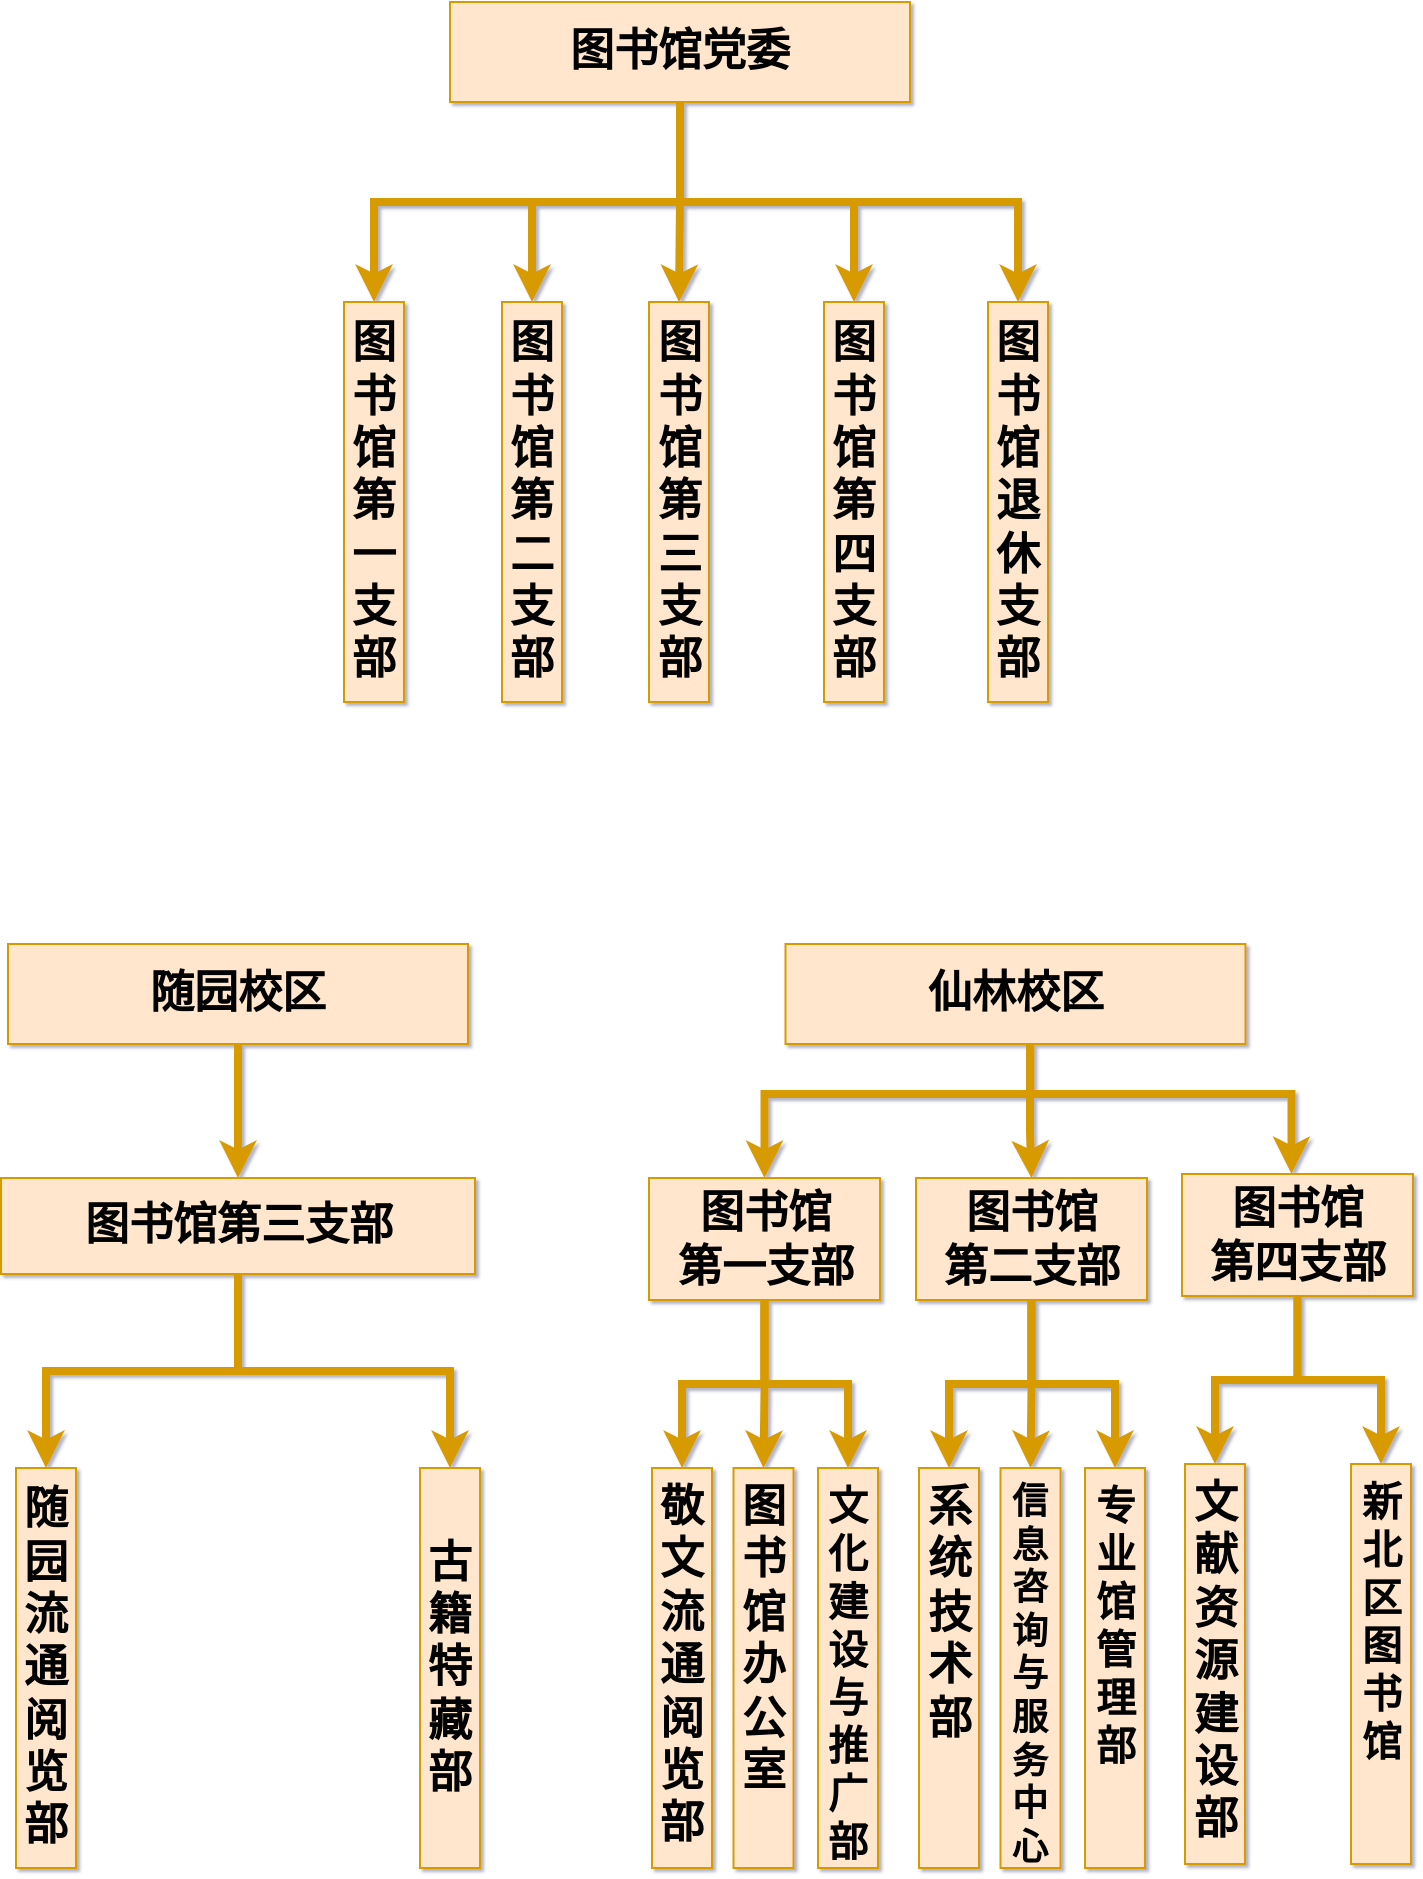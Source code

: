 <mxfile version="17.4.6" type="github">
  <diagram id="OqNRYARwi0OO5pbd3fXT" name="Page-1">
    <mxGraphModel dx="1422" dy="914" grid="0" gridSize="10" guides="1" tooltips="1" connect="1" arrows="1" fold="1" page="1" pageScale="1" pageWidth="827" pageHeight="1169" background="none" math="0" shadow="1">
      <root>
        <mxCell id="0" />
        <mxCell id="1" parent="0" />
        <mxCell id="uOsbefwq3MWyIZOblxYZ-1" value="图书馆党委" style="rounded=0;whiteSpace=wrap;html=1;fillColor=#ffe6cc;strokeColor=#d79b00;fontStyle=1;fontSize=22;" vertex="1" parent="1">
          <mxGeometry x="294" y="200" width="230" height="50" as="geometry" />
        </mxCell>
        <mxCell id="uOsbefwq3MWyIZOblxYZ-4" value="" style="endArrow=none;html=1;rounded=0;fontSize=22;entryX=0.5;entryY=1;entryDx=0;entryDy=0;strokeWidth=4;fillColor=#ffe6cc;strokeColor=#d79b00;" edge="1" parent="1" target="uOsbefwq3MWyIZOblxYZ-1">
          <mxGeometry width="50" height="50" relative="1" as="geometry">
            <mxPoint x="409" y="300" as="sourcePoint" />
            <mxPoint x="444" y="240" as="targetPoint" />
          </mxGeometry>
        </mxCell>
        <mxCell id="uOsbefwq3MWyIZOblxYZ-7" value="图书馆第一支部" style="rounded=0;whiteSpace=wrap;html=1;fillColor=#ffe6cc;strokeColor=#d79b00;fontStyle=1;fontSize=22;" vertex="1" parent="1">
          <mxGeometry x="241" y="350" width="30" height="200" as="geometry" />
        </mxCell>
        <mxCell id="uOsbefwq3MWyIZOblxYZ-8" value="图书馆第二支部" style="rounded=0;whiteSpace=wrap;html=1;fillColor=#ffe6cc;strokeColor=#d79b00;fontStyle=1;fontSize=22;" vertex="1" parent="1">
          <mxGeometry x="320" y="350" width="30" height="200" as="geometry" />
        </mxCell>
        <mxCell id="uOsbefwq3MWyIZOblxYZ-9" value="图书馆第三支部" style="rounded=0;whiteSpace=wrap;html=1;fillColor=#ffe6cc;strokeColor=#d79b00;fontStyle=1;fontSize=22;" vertex="1" parent="1">
          <mxGeometry x="393.5" y="350" width="30" height="200" as="geometry" />
        </mxCell>
        <mxCell id="uOsbefwq3MWyIZOblxYZ-10" value="图书馆第四支部" style="rounded=0;whiteSpace=wrap;html=1;fillColor=#ffe6cc;strokeColor=#d79b00;fontStyle=1;fontSize=22;" vertex="1" parent="1">
          <mxGeometry x="481" y="350" width="30" height="200" as="geometry" />
        </mxCell>
        <mxCell id="uOsbefwq3MWyIZOblxYZ-11" value="图书馆退休支部" style="rounded=0;whiteSpace=wrap;html=1;fillColor=#ffe6cc;strokeColor=#d79b00;fontStyle=1;fontSize=22;" vertex="1" parent="1">
          <mxGeometry x="563" y="350" width="30" height="200" as="geometry" />
        </mxCell>
        <mxCell id="uOsbefwq3MWyIZOblxYZ-12" value="" style="endArrow=none;html=1;rounded=0;fontSize=22;strokeWidth=4;fillColor=#ffe6cc;strokeColor=#d79b00;" edge="1" parent="1">
          <mxGeometry width="50" height="50" relative="1" as="geometry">
            <mxPoint x="254" y="300" as="sourcePoint" />
            <mxPoint x="580" y="300" as="targetPoint" />
          </mxGeometry>
        </mxCell>
        <mxCell id="uOsbefwq3MWyIZOblxYZ-14" value="" style="endArrow=classic;html=1;rounded=0;fontSize=22;strokeWidth=4;entryX=0.5;entryY=0;entryDx=0;entryDy=0;fillColor=#ffe6cc;strokeColor=#d79b00;" edge="1" parent="1" target="uOsbefwq3MWyIZOblxYZ-7">
          <mxGeometry width="50" height="50" relative="1" as="geometry">
            <mxPoint x="256" y="300" as="sourcePoint" />
            <mxPoint x="180" y="310" as="targetPoint" />
          </mxGeometry>
        </mxCell>
        <mxCell id="uOsbefwq3MWyIZOblxYZ-15" value="" style="endArrow=classic;html=1;rounded=0;fontSize=22;strokeWidth=4;entryX=0.5;entryY=0;entryDx=0;entryDy=0;fillColor=#ffe6cc;strokeColor=#d79b00;" edge="1" parent="1" target="uOsbefwq3MWyIZOblxYZ-8">
          <mxGeometry width="50" height="50" relative="1" as="geometry">
            <mxPoint x="335" y="300" as="sourcePoint" />
            <mxPoint x="279" y="410" as="targetPoint" />
          </mxGeometry>
        </mxCell>
        <mxCell id="uOsbefwq3MWyIZOblxYZ-16" value="" style="endArrow=classic;html=1;rounded=0;fontSize=22;strokeWidth=4;entryX=0.5;entryY=0;entryDx=0;entryDy=0;fillColor=#ffe6cc;strokeColor=#d79b00;" edge="1" parent="1" target="uOsbefwq3MWyIZOblxYZ-9">
          <mxGeometry width="50" height="50" relative="1" as="geometry">
            <mxPoint x="409" y="300" as="sourcePoint" />
            <mxPoint x="278" y="420" as="targetPoint" />
          </mxGeometry>
        </mxCell>
        <mxCell id="uOsbefwq3MWyIZOblxYZ-17" value="" style="endArrow=classic;html=1;rounded=0;fontSize=22;strokeWidth=4;entryX=0.5;entryY=0;entryDx=0;entryDy=0;fillColor=#ffe6cc;strokeColor=#d79b00;" edge="1" parent="1" target="uOsbefwq3MWyIZOblxYZ-10">
          <mxGeometry width="50" height="50" relative="1" as="geometry">
            <mxPoint x="496" y="300" as="sourcePoint" />
            <mxPoint x="434.5" y="410" as="targetPoint" />
          </mxGeometry>
        </mxCell>
        <mxCell id="uOsbefwq3MWyIZOblxYZ-18" value="" style="endArrow=classic;html=1;rounded=0;fontSize=22;strokeWidth=4;entryX=0.5;entryY=0;entryDx=0;entryDy=0;fillColor=#ffe6cc;strokeColor=#d79b00;" edge="1" parent="1" target="uOsbefwq3MWyIZOblxYZ-11">
          <mxGeometry width="50" height="50" relative="1" as="geometry">
            <mxPoint x="578" y="300" as="sourcePoint" />
            <mxPoint x="446.5" y="420" as="targetPoint" />
          </mxGeometry>
        </mxCell>
        <mxCell id="uOsbefwq3MWyIZOblxYZ-22" value="随园校区" style="rounded=0;whiteSpace=wrap;html=1;fillColor=#ffe6cc;strokeColor=#d79b00;fontStyle=1;fontSize=22;" vertex="1" parent="1">
          <mxGeometry x="73" y="671" width="230" height="50" as="geometry" />
        </mxCell>
        <mxCell id="uOsbefwq3MWyIZOblxYZ-23" value="" style="endArrow=classic;html=1;rounded=0;fontSize=22;strokeWidth=4;entryX=0.5;entryY=0;entryDx=0;entryDy=0;fillColor=#ffe6cc;strokeColor=#d79b00;" edge="1" parent="1" source="uOsbefwq3MWyIZOblxYZ-22" target="uOsbefwq3MWyIZOblxYZ-24">
          <mxGeometry width="50" height="50" relative="1" as="geometry">
            <mxPoint x="140" y="878" as="sourcePoint" />
            <mxPoint x="188" y="764" as="targetPoint" />
          </mxGeometry>
        </mxCell>
        <mxCell id="uOsbefwq3MWyIZOblxYZ-24" value="图书馆第三支部" style="rounded=0;whiteSpace=wrap;html=1;fillColor=#ffe6cc;strokeColor=#d79b00;fontStyle=1;fontSize=22;" vertex="1" parent="1">
          <mxGeometry x="69.5" y="788" width="237" height="48" as="geometry" />
        </mxCell>
        <mxCell id="uOsbefwq3MWyIZOblxYZ-25" value="随园流通阅览部" style="rounded=0;whiteSpace=wrap;html=1;fillColor=#ffe6cc;strokeColor=#d79b00;fontStyle=1;fontSize=22;" vertex="1" parent="1">
          <mxGeometry x="77" y="933" width="30" height="200" as="geometry" />
        </mxCell>
        <mxCell id="uOsbefwq3MWyIZOblxYZ-27" value="古籍特藏部" style="rounded=0;whiteSpace=wrap;html=1;fillColor=#ffe6cc;strokeColor=#d79b00;fontStyle=1;fontSize=22;" vertex="1" parent="1">
          <mxGeometry x="279" y="933" width="30" height="200" as="geometry" />
        </mxCell>
        <mxCell id="uOsbefwq3MWyIZOblxYZ-32" value="" style="edgeStyle=elbowEdgeStyle;rounded=0;elbow=vertical;html=1;labelBackgroundColor=#ffffff;endArrow=classic;endFill=1;endSize=6;jettySize=auto;orthogonalLoop=1;strokeWidth=4;fontSize=14;exitX=0.5;exitY=1;exitDx=0;exitDy=0;entryX=0.5;entryY=0;entryDx=0;entryDy=0;fillColor=#ffe6cc;strokeColor=#d79b00;" edge="1" parent="1" source="uOsbefwq3MWyIZOblxYZ-24" target="uOsbefwq3MWyIZOblxYZ-25">
          <mxGeometry width="60" height="60" relative="1" as="geometry">
            <mxPoint x="40" y="991" as="sourcePoint" />
            <mxPoint x="100" y="931" as="targetPoint" />
          </mxGeometry>
        </mxCell>
        <mxCell id="uOsbefwq3MWyIZOblxYZ-34" value="" style="edgeStyle=elbowEdgeStyle;rounded=0;elbow=vertical;html=1;labelBackgroundColor=#ffffff;endArrow=classic;endFill=1;endSize=6;jettySize=auto;orthogonalLoop=1;strokeWidth=4;fontSize=14;exitX=0.5;exitY=1;exitDx=0;exitDy=0;entryX=0.5;entryY=0;entryDx=0;entryDy=0;fillColor=#ffe6cc;strokeColor=#d79b00;" edge="1" parent="1" source="uOsbefwq3MWyIZOblxYZ-24" target="uOsbefwq3MWyIZOblxYZ-27">
          <mxGeometry width="60" height="60" relative="1" as="geometry">
            <mxPoint x="198" y="846" as="sourcePoint" />
            <mxPoint x="110" y="941" as="targetPoint" />
          </mxGeometry>
        </mxCell>
        <mxCell id="uOsbefwq3MWyIZOblxYZ-35" value="仙林校区" style="rounded=0;whiteSpace=wrap;html=1;fillColor=#ffe6cc;strokeColor=#d79b00;fontStyle=1;fontSize=22;" vertex="1" parent="1">
          <mxGeometry x="461.75" y="671" width="230" height="50" as="geometry" />
        </mxCell>
        <mxCell id="uOsbefwq3MWyIZOblxYZ-37" value="图书馆&lt;br&gt;第一支部" style="rounded=0;whiteSpace=wrap;html=1;fillColor=#ffe6cc;strokeColor=#d79b00;fontStyle=1;fontSize=22;" vertex="1" parent="1">
          <mxGeometry x="393.5" y="788" width="115.5" height="61" as="geometry" />
        </mxCell>
        <mxCell id="uOsbefwq3MWyIZOblxYZ-40" value="" style="edgeStyle=elbowEdgeStyle;rounded=0;elbow=vertical;html=1;labelBackgroundColor=#ffffff;endArrow=classic;endFill=1;endSize=6;jettySize=auto;orthogonalLoop=1;strokeWidth=4;fontSize=14;exitX=0.5;exitY=1;exitDx=0;exitDy=0;fillColor=#ffe6cc;strokeColor=#d79b00;entryX=0.5;entryY=0;entryDx=0;entryDy=0;" edge="1" parent="1" source="uOsbefwq3MWyIZOblxYZ-37" target="uOsbefwq3MWyIZOblxYZ-42">
          <mxGeometry width="60" height="60" relative="1" as="geometry">
            <mxPoint x="428.75" y="997" as="sourcePoint" />
            <mxPoint x="395" y="927" as="targetPoint" />
          </mxGeometry>
        </mxCell>
        <mxCell id="uOsbefwq3MWyIZOblxYZ-41" value="" style="edgeStyle=elbowEdgeStyle;rounded=0;elbow=vertical;html=1;labelBackgroundColor=#ffffff;endArrow=classic;endFill=1;endSize=6;jettySize=auto;orthogonalLoop=1;strokeWidth=4;fontSize=14;exitX=0.5;exitY=1;exitDx=0;exitDy=0;entryX=0.5;entryY=0;entryDx=0;entryDy=0;fillColor=#ffe6cc;strokeColor=#d79b00;" edge="1" parent="1" source="uOsbefwq3MWyIZOblxYZ-37" target="uOsbefwq3MWyIZOblxYZ-43">
          <mxGeometry width="60" height="60" relative="1" as="geometry">
            <mxPoint x="586.75" y="852" as="sourcePoint" />
            <mxPoint x="682.75" y="912" as="targetPoint" />
            <Array as="points">
              <mxPoint x="461" y="894" />
            </Array>
          </mxGeometry>
        </mxCell>
        <mxCell id="uOsbefwq3MWyIZOblxYZ-42" value="敬文流通阅览部" style="rounded=0;whiteSpace=wrap;html=1;fillColor=#ffe6cc;strokeColor=#d79b00;fontStyle=1;fontSize=22;verticalAlign=top;" vertex="1" parent="1">
          <mxGeometry x="395" y="933" width="30" height="200" as="geometry" />
        </mxCell>
        <mxCell id="uOsbefwq3MWyIZOblxYZ-43" value="图书馆办公室" style="rounded=0;whiteSpace=wrap;html=1;fillColor=#ffe6cc;strokeColor=#d79b00;fontStyle=1;fontSize=22;verticalAlign=top;" vertex="1" parent="1">
          <mxGeometry x="435.75" y="933" width="30" height="200" as="geometry" />
        </mxCell>
        <mxCell id="uOsbefwq3MWyIZOblxYZ-44" value="文化建设与推广部" style="rounded=0;whiteSpace=wrap;html=1;fillColor=#ffe6cc;strokeColor=#d79b00;fontStyle=1;fontSize=20;verticalAlign=top;" vertex="1" parent="1">
          <mxGeometry x="478" y="933" width="30" height="200" as="geometry" />
        </mxCell>
        <mxCell id="uOsbefwq3MWyIZOblxYZ-46" value="" style="edgeStyle=elbowEdgeStyle;rounded=0;elbow=vertical;html=1;labelBackgroundColor=#ffffff;endArrow=classic;endFill=1;endSize=6;jettySize=auto;orthogonalLoop=1;strokeWidth=4;fontSize=14;exitX=0.5;exitY=1;exitDx=0;exitDy=0;entryX=0.5;entryY=0;entryDx=0;entryDy=0;fillColor=#ffe6cc;strokeColor=#d79b00;" edge="1" parent="1" source="uOsbefwq3MWyIZOblxYZ-37" target="uOsbefwq3MWyIZOblxYZ-44">
          <mxGeometry width="60" height="60" relative="1" as="geometry">
            <mxPoint x="461.25" y="859" as="sourcePoint" />
            <mxPoint x="460.75" y="943" as="targetPoint" />
            <Array as="points">
              <mxPoint x="470" y="891" />
            </Array>
          </mxGeometry>
        </mxCell>
        <mxCell id="uOsbefwq3MWyIZOblxYZ-47" value="" style="edgeStyle=elbowEdgeStyle;rounded=0;elbow=vertical;html=1;labelBackgroundColor=#ffffff;endArrow=classic;endFill=1;endSize=6;jettySize=auto;orthogonalLoop=1;strokeWidth=4;fontSize=14;exitX=0.532;exitY=1;exitDx=0;exitDy=0;entryX=0.5;entryY=0;entryDx=0;entryDy=0;fillColor=#ffe6cc;strokeColor=#d79b00;exitPerimeter=0;" edge="1" parent="1" source="uOsbefwq3MWyIZOblxYZ-35" target="uOsbefwq3MWyIZOblxYZ-37">
          <mxGeometry width="60" height="60" relative="1" as="geometry">
            <mxPoint x="461.25" y="840" as="sourcePoint" />
            <mxPoint x="503" y="924" as="targetPoint" />
            <Array as="points">
              <mxPoint x="514" y="746" />
            </Array>
          </mxGeometry>
        </mxCell>
        <mxCell id="uOsbefwq3MWyIZOblxYZ-49" value="图书馆&lt;br&gt;第二支部" style="rounded=0;whiteSpace=wrap;html=1;fillColor=#ffe6cc;strokeColor=#d79b00;fontStyle=1;fontSize=22;" vertex="1" parent="1">
          <mxGeometry x="527" y="788" width="115.5" height="61" as="geometry" />
        </mxCell>
        <mxCell id="uOsbefwq3MWyIZOblxYZ-50" value="" style="edgeStyle=elbowEdgeStyle;rounded=0;elbow=vertical;html=1;labelBackgroundColor=#ffffff;endArrow=classic;endFill=1;endSize=6;jettySize=auto;orthogonalLoop=1;strokeWidth=4;fontSize=14;exitX=0.5;exitY=1;exitDx=0;exitDy=0;fillColor=#ffe6cc;strokeColor=#d79b00;entryX=0.5;entryY=0;entryDx=0;entryDy=0;" edge="1" parent="1" source="uOsbefwq3MWyIZOblxYZ-49" target="uOsbefwq3MWyIZOblxYZ-52">
          <mxGeometry width="60" height="60" relative="1" as="geometry">
            <mxPoint x="562.25" y="997" as="sourcePoint" />
            <mxPoint x="528.5" y="927" as="targetPoint" />
          </mxGeometry>
        </mxCell>
        <mxCell id="uOsbefwq3MWyIZOblxYZ-51" value="" style="edgeStyle=elbowEdgeStyle;rounded=0;elbow=vertical;html=1;labelBackgroundColor=#ffffff;endArrow=classic;endFill=1;endSize=6;jettySize=auto;orthogonalLoop=1;strokeWidth=4;fontSize=14;exitX=0.5;exitY=1;exitDx=0;exitDy=0;entryX=0.5;entryY=0;entryDx=0;entryDy=0;fillColor=#ffe6cc;strokeColor=#d79b00;" edge="1" parent="1" source="uOsbefwq3MWyIZOblxYZ-49" target="uOsbefwq3MWyIZOblxYZ-53">
          <mxGeometry width="60" height="60" relative="1" as="geometry">
            <mxPoint x="720.25" y="852" as="sourcePoint" />
            <mxPoint x="816.25" y="912" as="targetPoint" />
            <Array as="points">
              <mxPoint x="594.5" y="894" />
            </Array>
          </mxGeometry>
        </mxCell>
        <mxCell id="uOsbefwq3MWyIZOblxYZ-52" value="系统技术部" style="rounded=0;whiteSpace=wrap;html=1;fillColor=#ffe6cc;strokeColor=#d79b00;fontStyle=1;fontSize=22;verticalAlign=top;" vertex="1" parent="1">
          <mxGeometry x="528.5" y="933" width="30" height="200" as="geometry" />
        </mxCell>
        <mxCell id="uOsbefwq3MWyIZOblxYZ-53" value="信息咨询与服务中心" style="rounded=0;whiteSpace=wrap;html=1;fillColor=#ffe6cc;strokeColor=#d79b00;fontStyle=1;fontSize=18;verticalAlign=top;" vertex="1" parent="1">
          <mxGeometry x="569.25" y="933" width="30" height="200" as="geometry" />
        </mxCell>
        <mxCell id="uOsbefwq3MWyIZOblxYZ-54" value="专业馆管理部" style="rounded=0;whiteSpace=wrap;html=1;fillColor=#ffe6cc;strokeColor=#d79b00;fontStyle=1;fontSize=20;verticalAlign=top;" vertex="1" parent="1">
          <mxGeometry x="611.5" y="933" width="30" height="200" as="geometry" />
        </mxCell>
        <mxCell id="uOsbefwq3MWyIZOblxYZ-55" value="" style="edgeStyle=elbowEdgeStyle;rounded=0;elbow=vertical;html=1;labelBackgroundColor=#ffffff;endArrow=classic;endFill=1;endSize=6;jettySize=auto;orthogonalLoop=1;strokeWidth=4;fontSize=14;exitX=0.5;exitY=1;exitDx=0;exitDy=0;entryX=0.5;entryY=0;entryDx=0;entryDy=0;fillColor=#ffe6cc;strokeColor=#d79b00;" edge="1" parent="1" source="uOsbefwq3MWyIZOblxYZ-49" target="uOsbefwq3MWyIZOblxYZ-54">
          <mxGeometry width="60" height="60" relative="1" as="geometry">
            <mxPoint x="594.75" y="859" as="sourcePoint" />
            <mxPoint x="594.25" y="943" as="targetPoint" />
            <Array as="points">
              <mxPoint x="603.5" y="891" />
            </Array>
          </mxGeometry>
        </mxCell>
        <mxCell id="uOsbefwq3MWyIZOblxYZ-57" value="图书馆&lt;br&gt;第四支部" style="rounded=0;whiteSpace=wrap;html=1;fillColor=#ffe6cc;strokeColor=#d79b00;fontStyle=1;fontSize=22;" vertex="1" parent="1">
          <mxGeometry x="660" y="786" width="115.5" height="61" as="geometry" />
        </mxCell>
        <mxCell id="uOsbefwq3MWyIZOblxYZ-58" value="" style="edgeStyle=elbowEdgeStyle;rounded=0;elbow=vertical;html=1;labelBackgroundColor=#ffffff;endArrow=classic;endFill=1;endSize=6;jettySize=auto;orthogonalLoop=1;strokeWidth=4;fontSize=14;exitX=0.5;exitY=1;exitDx=0;exitDy=0;fillColor=#ffe6cc;strokeColor=#d79b00;entryX=0.5;entryY=0;entryDx=0;entryDy=0;" edge="1" parent="1" source="uOsbefwq3MWyIZOblxYZ-57" target="uOsbefwq3MWyIZOblxYZ-60">
          <mxGeometry width="60" height="60" relative="1" as="geometry">
            <mxPoint x="695.25" y="995" as="sourcePoint" />
            <mxPoint x="661.5" y="925" as="targetPoint" />
          </mxGeometry>
        </mxCell>
        <mxCell id="uOsbefwq3MWyIZOblxYZ-60" value="文献资源建设部" style="rounded=0;whiteSpace=wrap;html=1;fillColor=#ffe6cc;strokeColor=#d79b00;fontStyle=1;fontSize=22;verticalAlign=top;" vertex="1" parent="1">
          <mxGeometry x="661.5" y="931" width="30" height="200" as="geometry" />
        </mxCell>
        <mxCell id="uOsbefwq3MWyIZOblxYZ-62" value="新北区图书馆" style="rounded=0;whiteSpace=wrap;html=1;fillColor=#ffe6cc;strokeColor=#d79b00;fontStyle=1;fontSize=20;verticalAlign=top;" vertex="1" parent="1">
          <mxGeometry x="744.5" y="931" width="30" height="200" as="geometry" />
        </mxCell>
        <mxCell id="uOsbefwq3MWyIZOblxYZ-63" value="" style="edgeStyle=elbowEdgeStyle;rounded=0;elbow=vertical;html=1;labelBackgroundColor=#ffffff;endArrow=classic;endFill=1;endSize=6;jettySize=auto;orthogonalLoop=1;strokeWidth=4;fontSize=14;exitX=0.5;exitY=1;exitDx=0;exitDy=0;entryX=0.5;entryY=0;entryDx=0;entryDy=0;fillColor=#ffe6cc;strokeColor=#d79b00;" edge="1" parent="1" source="uOsbefwq3MWyIZOblxYZ-57" target="uOsbefwq3MWyIZOblxYZ-62">
          <mxGeometry width="60" height="60" relative="1" as="geometry">
            <mxPoint x="727.75" y="857" as="sourcePoint" />
            <mxPoint x="727.25" y="941" as="targetPoint" />
            <Array as="points">
              <mxPoint x="736.5" y="889" />
            </Array>
          </mxGeometry>
        </mxCell>
        <mxCell id="uOsbefwq3MWyIZOblxYZ-64" value="" style="edgeStyle=elbowEdgeStyle;rounded=0;elbow=vertical;html=1;labelBackgroundColor=#ffffff;endArrow=classic;endFill=1;endSize=6;jettySize=auto;orthogonalLoop=1;strokeWidth=4;fontSize=14;exitX=0.545;exitY=1.02;exitDx=0;exitDy=0;entryX=0.5;entryY=0;entryDx=0;entryDy=0;fillColor=#ffe6cc;strokeColor=#d79b00;exitPerimeter=0;" edge="1" parent="1">
          <mxGeometry width="60" height="60" relative="1" as="geometry">
            <mxPoint x="584.1" y="722" as="sourcePoint" />
            <mxPoint x="714.75" y="786" as="targetPoint" />
            <Array as="points">
              <mxPoint x="651" y="746" />
              <mxPoint x="777.5" y="744" />
            </Array>
          </mxGeometry>
        </mxCell>
        <mxCell id="uOsbefwq3MWyIZOblxYZ-65" value="" style="edgeStyle=elbowEdgeStyle;rounded=0;elbow=vertical;html=1;labelBackgroundColor=#ffffff;endArrow=classic;endFill=1;endSize=6;jettySize=auto;orthogonalLoop=1;strokeWidth=4;fontSize=14;fillColor=#ffe6cc;strokeColor=#d79b00;entryX=0.5;entryY=0;entryDx=0;entryDy=0;" edge="1" parent="1" target="uOsbefwq3MWyIZOblxYZ-49">
          <mxGeometry width="60" height="60" relative="1" as="geometry">
            <mxPoint x="584" y="721" as="sourcePoint" />
            <mxPoint x="584" y="785" as="targetPoint" />
            <Array as="points">
              <mxPoint x="584" y="765" />
            </Array>
          </mxGeometry>
        </mxCell>
      </root>
    </mxGraphModel>
  </diagram>
</mxfile>
